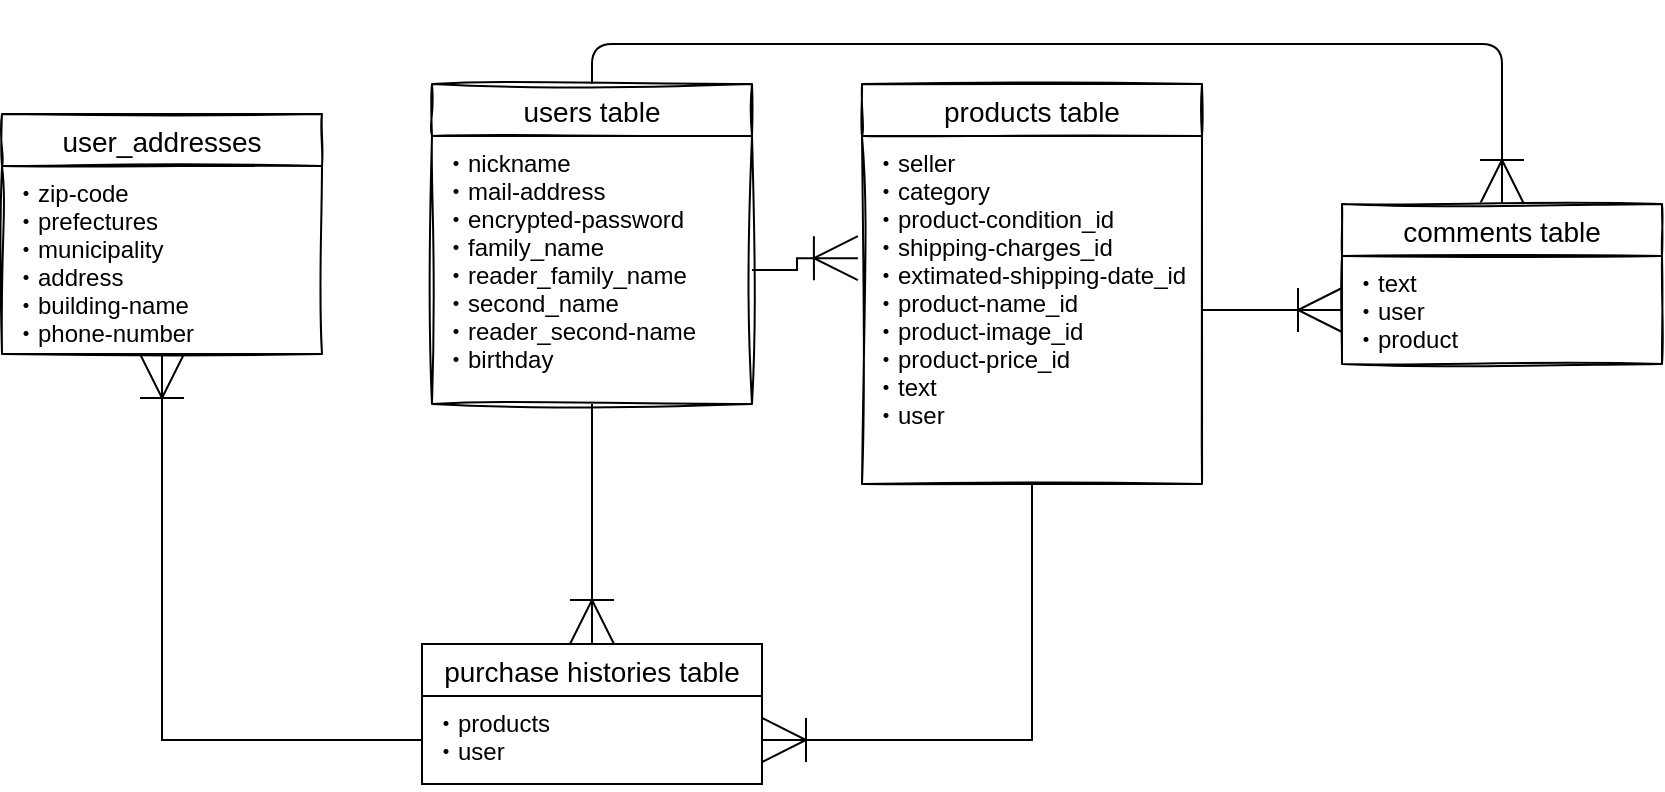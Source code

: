 <mxfile>
    <diagram id="K6H4SIeY8THct_MybIj7" name="ページ1">
        <mxGraphModel dx="824" dy="1756" grid="1" gridSize="10" guides="1" tooltips="1" connect="1" arrows="1" fold="1" page="1" pageScale="1" pageWidth="827" pageHeight="1169" math="0" shadow="0">
            <root>
                <mxCell id="0"/>
                <mxCell id="1" parent="0"/>
                <mxCell id="70" style="edgeStyle=orthogonalEdgeStyle;rounded=1;sketch=0;orthogonalLoop=1;jettySize=auto;html=1;exitX=0.5;exitY=0;exitDx=0;exitDy=0;entryX=0.5;entryY=0;entryDx=0;entryDy=0;startSize=20;endArrow=ERoneToMany;endFill=0;endSize=20;" parent="1" source="37" target="46" edge="1">
                    <mxGeometry relative="1" as="geometry"/>
                </mxCell>
                <mxCell id="37" value="users table" style="swimlane;fontStyle=0;childLayout=stackLayout;horizontal=1;startSize=26;horizontalStack=0;resizeParent=1;resizeParentMax=0;resizeLast=0;collapsible=1;marginBottom=0;align=center;fontSize=14;rounded=0;sketch=1;" parent="1" vertex="1">
                    <mxGeometry x="225" y="40" width="160" height="160" as="geometry">
                        <mxRectangle x="100" y="50" width="100" height="26" as="alternateBounds"/>
                    </mxGeometry>
                </mxCell>
                <mxCell id="38" value="・nickname&#10;・mail-address&#10;・encrypted-password&#10;・family_name&#10;・reader_family_name&#10;・second_name&#10;・reader_second-name&#10;・birthday&#10;" style="text;strokeColor=none;fillColor=none;spacingLeft=4;spacingRight=4;overflow=hidden;rotatable=0;points=[[0,0.5],[1,0.5]];portConstraint=eastwest;fontSize=12;" parent="37" vertex="1">
                    <mxGeometry y="26" width="160" height="134" as="geometry"/>
                </mxCell>
                <mxCell id="41" value="products table" style="swimlane;fontStyle=0;childLayout=stackLayout;horizontal=1;startSize=26;horizontalStack=0;resizeParent=1;resizeParentMax=0;resizeLast=0;collapsible=1;marginBottom=0;align=center;fontSize=14;rounded=0;sketch=1;" parent="1" vertex="1">
                    <mxGeometry x="440" y="40" width="170" height="200" as="geometry"/>
                </mxCell>
                <mxCell id="42" value="・seller&#10;・category&#10;・product-condition_id&#10;・shipping-charges_id&#10;・extimated-shipping-date_id&#10;・product-name_id&#10;・product-image_id&#10;・product-price_id&#10;・text&#10;・user" style="text;strokeColor=none;fillColor=none;spacingLeft=4;spacingRight=4;overflow=hidden;rotatable=0;points=[[0,0.5],[1,0.5]];portConstraint=eastwest;fontSize=12;sketch=0;shadow=0;" parent="41" vertex="1">
                    <mxGeometry y="26" width="170" height="174" as="geometry"/>
                </mxCell>
                <mxCell id="46" value="comments table" style="swimlane;fontStyle=0;childLayout=stackLayout;horizontal=1;startSize=26;horizontalStack=0;resizeParent=1;resizeParentMax=0;resizeLast=0;collapsible=1;marginBottom=0;align=center;fontSize=14;rounded=0;sketch=1;" parent="1" vertex="1">
                    <mxGeometry x="680" y="100" width="160" height="80" as="geometry"/>
                </mxCell>
                <mxCell id="47" value="・text&#10;・user&#10;・product&#10;" style="text;strokeColor=none;fillColor=none;spacingLeft=4;spacingRight=4;overflow=hidden;rotatable=0;points=[[0,0.5],[1,0.5]];portConstraint=eastwest;fontSize=12;sketch=0;shadow=0;" parent="46" vertex="1">
                    <mxGeometry y="26" width="160" height="54" as="geometry"/>
                </mxCell>
                <mxCell id="55" value="user_addresses" style="swimlane;fontStyle=0;childLayout=stackLayout;horizontal=1;startSize=26;horizontalStack=0;resizeParent=1;resizeParentMax=0;resizeLast=0;collapsible=1;marginBottom=0;align=center;fontSize=14;rounded=0;sketch=1;" parent="1" vertex="1">
                    <mxGeometry x="10" y="55" width="160" height="120" as="geometry"/>
                </mxCell>
                <mxCell id="56" value="・zip-code&#10;・prefectures&#10;・municipality&#10;・address&#10;・building-name&#10;・phone-number&#10;" style="text;strokeColor=none;fillColor=none;spacingLeft=4;spacingRight=4;overflow=hidden;rotatable=0;points=[[0,0.5],[1,0.5]];portConstraint=eastwest;fontSize=12;sketch=0;shadow=0;" parent="55" vertex="1">
                    <mxGeometry y="26" width="160" height="94" as="geometry"/>
                </mxCell>
                <mxCell id="66" style="edgeStyle=none;rounded=1;sketch=0;orthogonalLoop=1;jettySize=auto;html=1;exitX=1;exitY=0.5;exitDx=0;exitDy=0;endArrow=ERoneToMany;endFill=0;endSize=20;" parent="1" source="42" target="47" edge="1">
                    <mxGeometry relative="1" as="geometry"/>
                </mxCell>
                <mxCell id="78" style="edgeStyle=orthogonalEdgeStyle;rounded=0;orthogonalLoop=1;jettySize=auto;html=1;endArrow=ERoneToMany;endFill=0;endSize=20;entryX=0.5;entryY=0;entryDx=0;entryDy=0;" parent="1" source="37" target="72" edge="1">
                    <mxGeometry relative="1" as="geometry"/>
                </mxCell>
                <mxCell id="72" value="purchase histories table" style="swimlane;fontStyle=0;childLayout=stackLayout;horizontal=1;startSize=26;horizontalStack=0;resizeParent=1;resizeParentMax=0;resizeLast=0;collapsible=1;marginBottom=0;align=center;fontSize=14;" parent="1" vertex="1">
                    <mxGeometry x="220" y="320" width="170" height="70" as="geometry"/>
                </mxCell>
                <mxCell id="73" value="・products&#10;・user" style="text;strokeColor=none;fillColor=none;spacingLeft=4;spacingRight=4;overflow=hidden;rotatable=0;points=[[0,0.5],[1,0.5]];portConstraint=eastwest;fontSize=12;" parent="72" vertex="1">
                    <mxGeometry y="26" width="170" height="44" as="geometry"/>
                </mxCell>
                <mxCell id="76" style="edgeStyle=orthogonalEdgeStyle;rounded=0;orthogonalLoop=1;jettySize=auto;html=1;exitX=1;exitY=0.5;exitDx=0;exitDy=0;entryX=-0.012;entryY=0.351;entryDx=0;entryDy=0;entryPerimeter=0;endSize=20;endArrow=ERoneToMany;endFill=0;" parent="1" source="38" target="42" edge="1">
                    <mxGeometry relative="1" as="geometry"/>
                </mxCell>
                <mxCell id="79" style="edgeStyle=orthogonalEdgeStyle;rounded=0;orthogonalLoop=1;jettySize=auto;html=1;endArrow=ERoneToMany;endFill=0;endSize=20;entryX=1;entryY=0.5;entryDx=0;entryDy=0;" parent="1" source="41" target="73" edge="1">
                    <mxGeometry relative="1" as="geometry"/>
                </mxCell>
                <mxCell id="80" style="edgeStyle=orthogonalEdgeStyle;rounded=0;orthogonalLoop=1;jettySize=auto;html=1;exitX=0;exitY=0.5;exitDx=0;exitDy=0;endArrow=ERoneToMany;endFill=0;endSize=20;" edge="1" parent="1" source="73" target="55">
                    <mxGeometry relative="1" as="geometry"/>
                </mxCell>
            </root>
        </mxGraphModel>
    </diagram>
</mxfile>